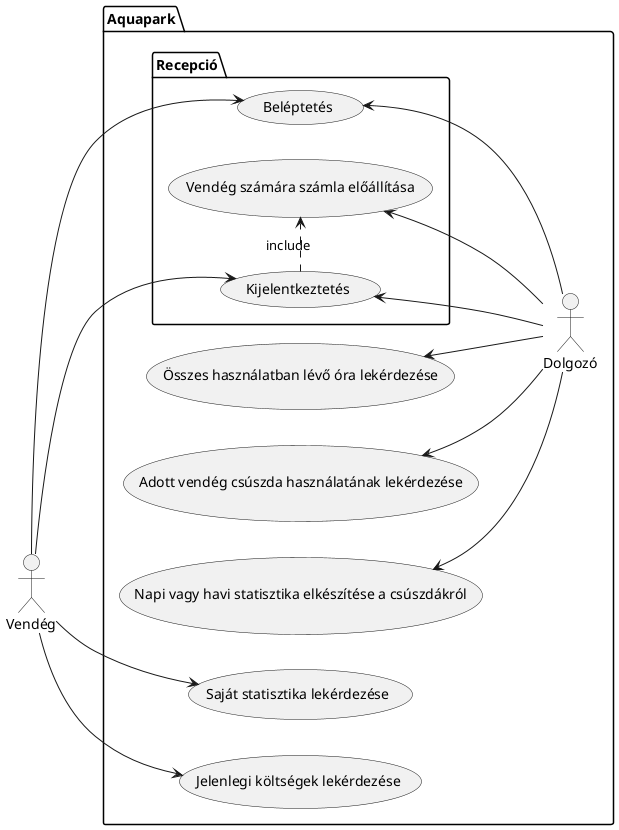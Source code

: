 @startuml
left to right direction
actor Vendég as G
package Aquapark {
    actor Dolgozó as W
    usecase (Összes használatban lévő óra lekérdezése) as WIU
    usecase (Adott vendég csúszda használatának lekérdezése) as GSU
    usecase (Napi vagy havi statisztika elkészítése a csúszdákról) as S
    usecase (Saját statisztika lekérdezése) as OwnStat
    usecase (Jelenlegi költségek lekérdezése) as CurrCosts

    G --> OwnStat
    G --> CurrCosts
    package Recepció {
        usecase (Beléptetés) as CI
        usecase (Kijelentkeztetés) as CO
        usecase (Vendég számára számla előállítása) as Invoice
        CO .> Invoice : include
    }
    CI <-- W
    G -> CI
    CO <-- W
    G -> CO
    WIU <-- W
    GSU <-- W
    S <-- W
    Invoice <-- W
}
@enduml